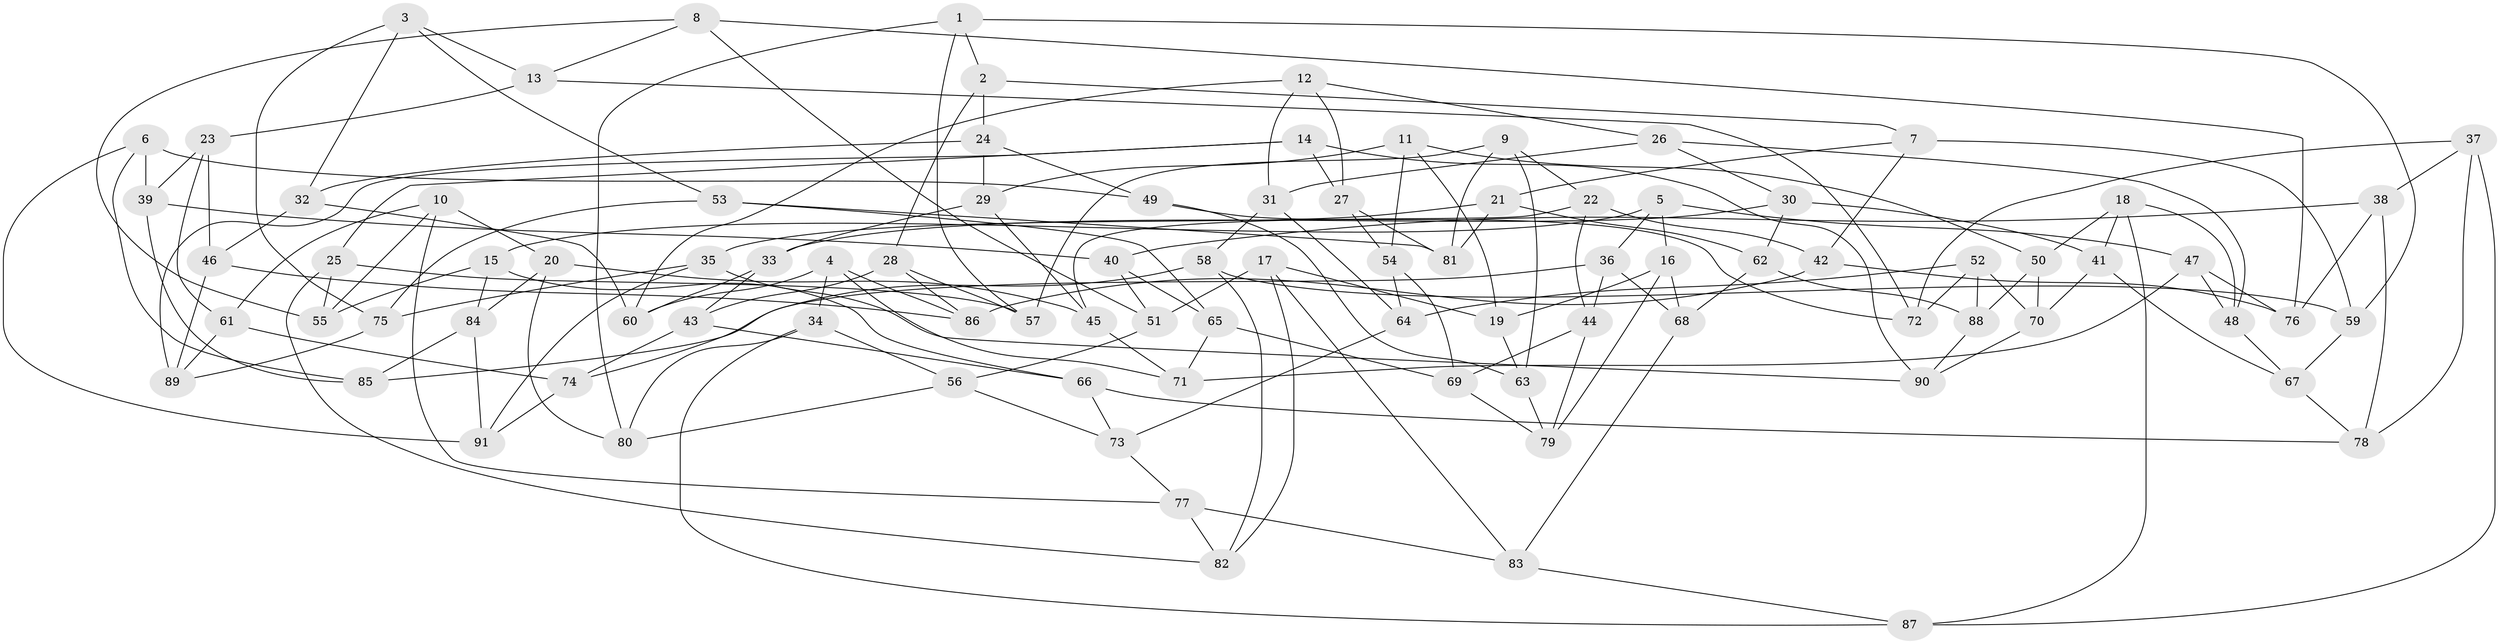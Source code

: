 // coarse degree distribution, {6: 0.46296296296296297, 4: 0.2777777777777778, 3: 0.037037037037037035, 5: 0.2222222222222222}
// Generated by graph-tools (version 1.1) at 2025/24/03/03/25 07:24:29]
// undirected, 91 vertices, 182 edges
graph export_dot {
graph [start="1"]
  node [color=gray90,style=filled];
  1;
  2;
  3;
  4;
  5;
  6;
  7;
  8;
  9;
  10;
  11;
  12;
  13;
  14;
  15;
  16;
  17;
  18;
  19;
  20;
  21;
  22;
  23;
  24;
  25;
  26;
  27;
  28;
  29;
  30;
  31;
  32;
  33;
  34;
  35;
  36;
  37;
  38;
  39;
  40;
  41;
  42;
  43;
  44;
  45;
  46;
  47;
  48;
  49;
  50;
  51;
  52;
  53;
  54;
  55;
  56;
  57;
  58;
  59;
  60;
  61;
  62;
  63;
  64;
  65;
  66;
  67;
  68;
  69;
  70;
  71;
  72;
  73;
  74;
  75;
  76;
  77;
  78;
  79;
  80;
  81;
  82;
  83;
  84;
  85;
  86;
  87;
  88;
  89;
  90;
  91;
  1 -- 2;
  1 -- 59;
  1 -- 57;
  1 -- 80;
  2 -- 28;
  2 -- 7;
  2 -- 24;
  3 -- 32;
  3 -- 53;
  3 -- 75;
  3 -- 13;
  4 -- 86;
  4 -- 34;
  4 -- 71;
  4 -- 60;
  5 -- 16;
  5 -- 47;
  5 -- 36;
  5 -- 15;
  6 -- 39;
  6 -- 85;
  6 -- 49;
  6 -- 91;
  7 -- 59;
  7 -- 42;
  7 -- 21;
  8 -- 55;
  8 -- 51;
  8 -- 13;
  8 -- 76;
  9 -- 57;
  9 -- 22;
  9 -- 81;
  9 -- 63;
  10 -- 55;
  10 -- 20;
  10 -- 61;
  10 -- 77;
  11 -- 29;
  11 -- 19;
  11 -- 50;
  11 -- 54;
  12 -- 26;
  12 -- 60;
  12 -- 31;
  12 -- 27;
  13 -- 72;
  13 -- 23;
  14 -- 89;
  14 -- 25;
  14 -- 27;
  14 -- 90;
  15 -- 66;
  15 -- 55;
  15 -- 84;
  16 -- 68;
  16 -- 79;
  16 -- 19;
  17 -- 83;
  17 -- 19;
  17 -- 82;
  17 -- 51;
  18 -- 48;
  18 -- 41;
  18 -- 50;
  18 -- 87;
  19 -- 63;
  20 -- 45;
  20 -- 80;
  20 -- 84;
  21 -- 35;
  21 -- 62;
  21 -- 81;
  22 -- 42;
  22 -- 44;
  22 -- 45;
  23 -- 46;
  23 -- 39;
  23 -- 61;
  24 -- 29;
  24 -- 49;
  24 -- 32;
  25 -- 55;
  25 -- 82;
  25 -- 57;
  26 -- 30;
  26 -- 48;
  26 -- 31;
  27 -- 54;
  27 -- 81;
  28 -- 86;
  28 -- 43;
  28 -- 57;
  29 -- 33;
  29 -- 45;
  30 -- 33;
  30 -- 41;
  30 -- 62;
  31 -- 64;
  31 -- 58;
  32 -- 46;
  32 -- 60;
  33 -- 43;
  33 -- 60;
  34 -- 87;
  34 -- 80;
  34 -- 56;
  35 -- 75;
  35 -- 91;
  35 -- 90;
  36 -- 68;
  36 -- 44;
  36 -- 85;
  37 -- 78;
  37 -- 87;
  37 -- 72;
  37 -- 38;
  38 -- 40;
  38 -- 78;
  38 -- 76;
  39 -- 85;
  39 -- 40;
  40 -- 65;
  40 -- 51;
  41 -- 67;
  41 -- 70;
  42 -- 76;
  42 -- 86;
  43 -- 74;
  43 -- 66;
  44 -- 79;
  44 -- 69;
  45 -- 71;
  46 -- 86;
  46 -- 89;
  47 -- 76;
  47 -- 71;
  47 -- 48;
  48 -- 67;
  49 -- 72;
  49 -- 63;
  50 -- 70;
  50 -- 88;
  51 -- 56;
  52 -- 88;
  52 -- 70;
  52 -- 64;
  52 -- 72;
  53 -- 81;
  53 -- 75;
  53 -- 65;
  54 -- 64;
  54 -- 69;
  56 -- 73;
  56 -- 80;
  58 -- 59;
  58 -- 82;
  58 -- 74;
  59 -- 67;
  61 -- 74;
  61 -- 89;
  62 -- 88;
  62 -- 68;
  63 -- 79;
  64 -- 73;
  65 -- 69;
  65 -- 71;
  66 -- 78;
  66 -- 73;
  67 -- 78;
  68 -- 83;
  69 -- 79;
  70 -- 90;
  73 -- 77;
  74 -- 91;
  75 -- 89;
  77 -- 83;
  77 -- 82;
  83 -- 87;
  84 -- 91;
  84 -- 85;
  88 -- 90;
}
